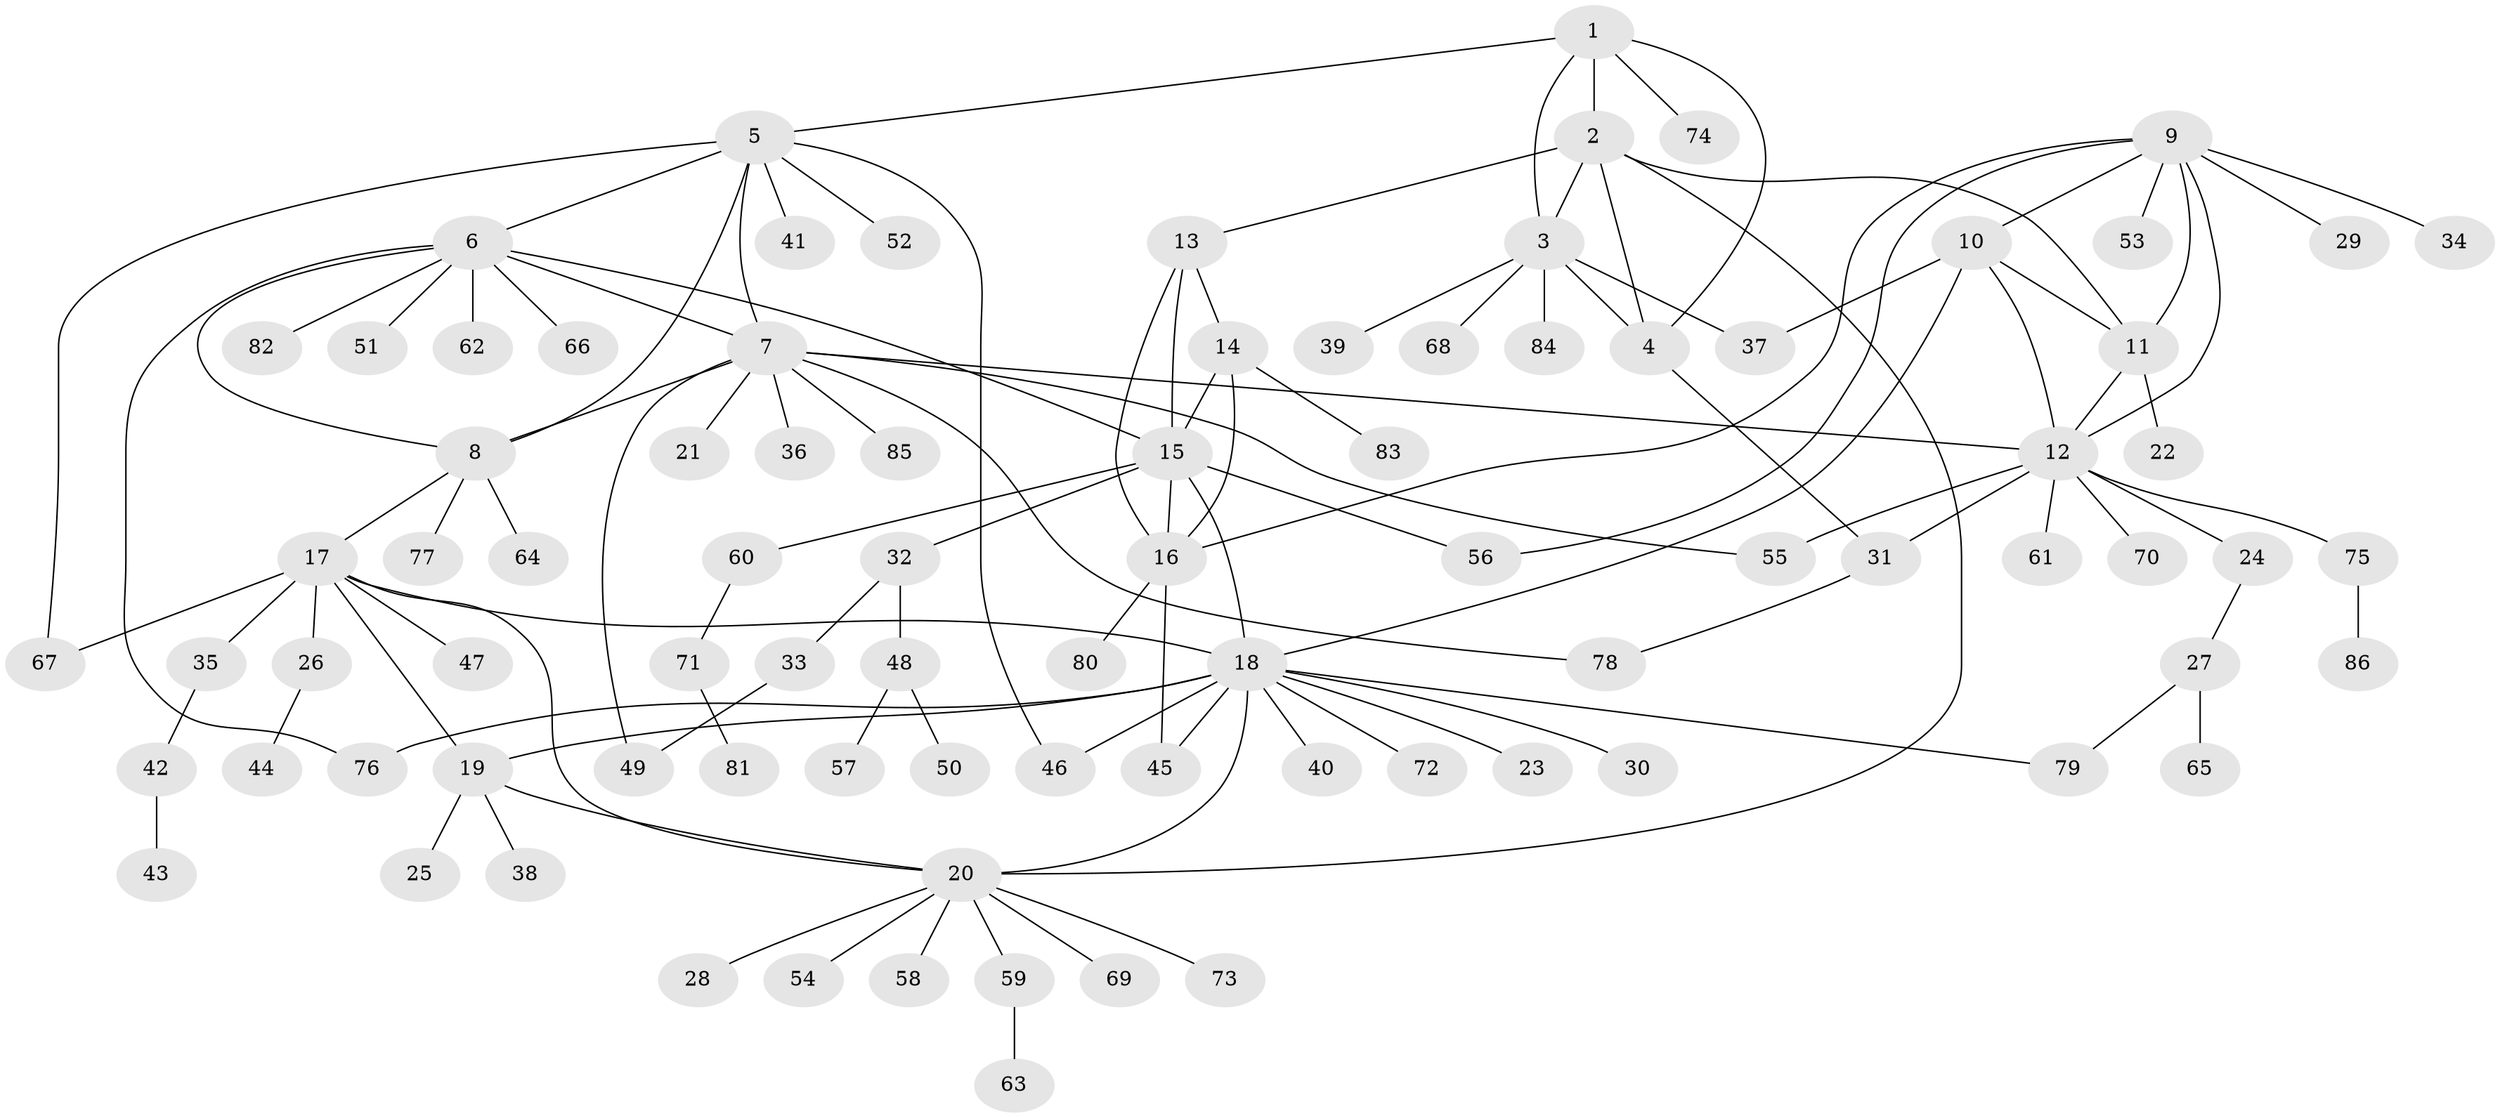 // Generated by graph-tools (version 1.1) at 2025/02/03/09/25 03:02:48]
// undirected, 86 vertices, 117 edges
graph export_dot {
graph [start="1"]
  node [color=gray90,style=filled];
  1;
  2;
  3;
  4;
  5;
  6;
  7;
  8;
  9;
  10;
  11;
  12;
  13;
  14;
  15;
  16;
  17;
  18;
  19;
  20;
  21;
  22;
  23;
  24;
  25;
  26;
  27;
  28;
  29;
  30;
  31;
  32;
  33;
  34;
  35;
  36;
  37;
  38;
  39;
  40;
  41;
  42;
  43;
  44;
  45;
  46;
  47;
  48;
  49;
  50;
  51;
  52;
  53;
  54;
  55;
  56;
  57;
  58;
  59;
  60;
  61;
  62;
  63;
  64;
  65;
  66;
  67;
  68;
  69;
  70;
  71;
  72;
  73;
  74;
  75;
  76;
  77;
  78;
  79;
  80;
  81;
  82;
  83;
  84;
  85;
  86;
  1 -- 2;
  1 -- 3;
  1 -- 4;
  1 -- 5;
  1 -- 74;
  2 -- 3;
  2 -- 4;
  2 -- 11;
  2 -- 13;
  2 -- 20;
  3 -- 4;
  3 -- 37;
  3 -- 39;
  3 -- 68;
  3 -- 84;
  4 -- 31;
  5 -- 6;
  5 -- 7;
  5 -- 8;
  5 -- 41;
  5 -- 46;
  5 -- 52;
  5 -- 67;
  6 -- 7;
  6 -- 8;
  6 -- 15;
  6 -- 51;
  6 -- 62;
  6 -- 66;
  6 -- 76;
  6 -- 82;
  7 -- 8;
  7 -- 12;
  7 -- 21;
  7 -- 36;
  7 -- 49;
  7 -- 55;
  7 -- 78;
  7 -- 85;
  8 -- 17;
  8 -- 64;
  8 -- 77;
  9 -- 10;
  9 -- 11;
  9 -- 12;
  9 -- 16;
  9 -- 29;
  9 -- 34;
  9 -- 53;
  9 -- 56;
  10 -- 11;
  10 -- 12;
  10 -- 18;
  10 -- 37;
  11 -- 12;
  11 -- 22;
  12 -- 24;
  12 -- 31;
  12 -- 55;
  12 -- 61;
  12 -- 70;
  12 -- 75;
  13 -- 14;
  13 -- 15;
  13 -- 16;
  14 -- 15;
  14 -- 16;
  14 -- 83;
  15 -- 16;
  15 -- 18;
  15 -- 32;
  15 -- 56;
  15 -- 60;
  16 -- 45;
  16 -- 80;
  17 -- 18;
  17 -- 19;
  17 -- 20;
  17 -- 26;
  17 -- 35;
  17 -- 47;
  17 -- 67;
  18 -- 19;
  18 -- 20;
  18 -- 23;
  18 -- 30;
  18 -- 40;
  18 -- 45;
  18 -- 46;
  18 -- 72;
  18 -- 76;
  18 -- 79;
  19 -- 20;
  19 -- 25;
  19 -- 38;
  20 -- 28;
  20 -- 54;
  20 -- 58;
  20 -- 59;
  20 -- 69;
  20 -- 73;
  24 -- 27;
  26 -- 44;
  27 -- 65;
  27 -- 79;
  31 -- 78;
  32 -- 33;
  32 -- 48;
  33 -- 49;
  35 -- 42;
  42 -- 43;
  48 -- 50;
  48 -- 57;
  59 -- 63;
  60 -- 71;
  71 -- 81;
  75 -- 86;
}
